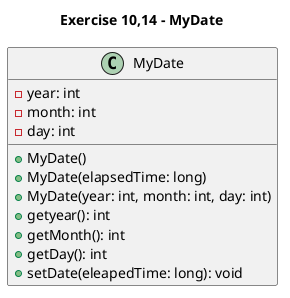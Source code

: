 @startuml Exercise01_14
title Exercise 10,14 - MyDate
class MyDate  {
    -year: int
    -month: int
    -day: int
    +MyDate()
    +MyDate(elapsedTime: long)
    +MyDate(year: int, month: int, day: int)
    +getyear(): int
    +getMonth(): int
    +getDay(): int
    +setDate(eleapedTime: long): void
}
@enduml
